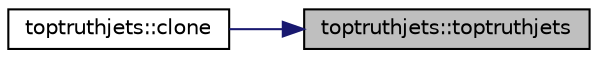 digraph "toptruthjets::toptruthjets"
{
 // INTERACTIVE_SVG=YES
 // LATEX_PDF_SIZE
  edge [fontname="Helvetica",fontsize="10",labelfontname="Helvetica",labelfontsize="10"];
  node [fontname="Helvetica",fontsize="10",shape=record];
  rankdir="RL";
  Node1 [label="toptruthjets::toptruthjets",height=0.2,width=0.4,color="black", fillcolor="grey75", style="filled", fontcolor="black",tooltip=" "];
  Node1 -> Node2 [dir="back",color="midnightblue",fontsize="10",style="solid",fontname="Helvetica"];
  Node2 [label="toptruthjets::clone",height=0.2,width=0.4,color="black", fillcolor="white", style="filled",URL="$classtoptruthjets.html#a24aec29c06fcb72f928f33e41f0136e2",tooltip=" "];
}

